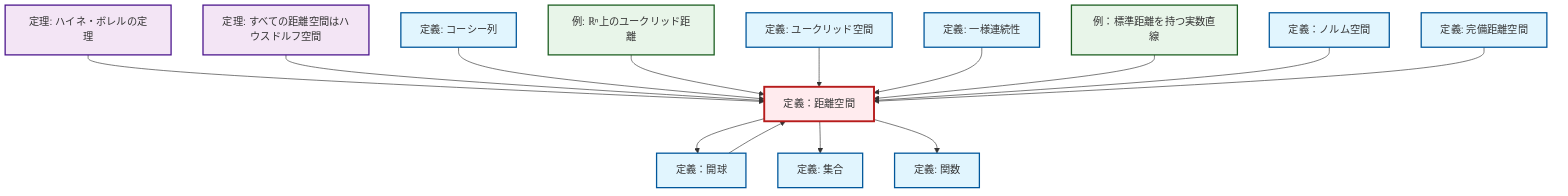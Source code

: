 graph TD
    classDef definition fill:#e1f5fe,stroke:#01579b,stroke-width:2px
    classDef theorem fill:#f3e5f5,stroke:#4a148c,stroke-width:2px
    classDef axiom fill:#fff3e0,stroke:#e65100,stroke-width:2px
    classDef example fill:#e8f5e9,stroke:#1b5e20,stroke-width:2px
    classDef current fill:#ffebee,stroke:#b71c1c,stroke-width:3px
    def-normed-vector-space["定義：ノルム空間"]:::definition
    def-metric-space["定義：距離空間"]:::definition
    thm-heine-borel["定理: ハイネ・ボレルの定理"]:::theorem
    def-complete-metric-space["定義: 完備距離空間"]:::definition
    def-function["定義: 関数"]:::definition
    ex-euclidean-metric["例: ℝⁿ上のユークリッド距離"]:::example
    def-cauchy-sequence["定義: コーシー列"]:::definition
    ex-real-line-metric["例：標準距離を持つ実数直線"]:::example
    def-set["定義: 集合"]:::definition
    def-euclidean-space["定義: ユークリッド空間"]:::definition
    thm-metric-hausdorff["定理: すべての距離空間はハウスドルフ空間"]:::theorem
    def-uniform-continuity["定義: 一様連続性"]:::definition
    def-open-ball["定義：開球"]:::definition
    thm-heine-borel --> def-metric-space
    thm-metric-hausdorff --> def-metric-space
    def-cauchy-sequence --> def-metric-space
    ex-euclidean-metric --> def-metric-space
    def-euclidean-space --> def-metric-space
    def-uniform-continuity --> def-metric-space
    ex-real-line-metric --> def-metric-space
    def-normed-vector-space --> def-metric-space
    def-open-ball --> def-metric-space
    def-metric-space --> def-open-ball
    def-metric-space --> def-set
    def-complete-metric-space --> def-metric-space
    def-metric-space --> def-function
    class def-metric-space current